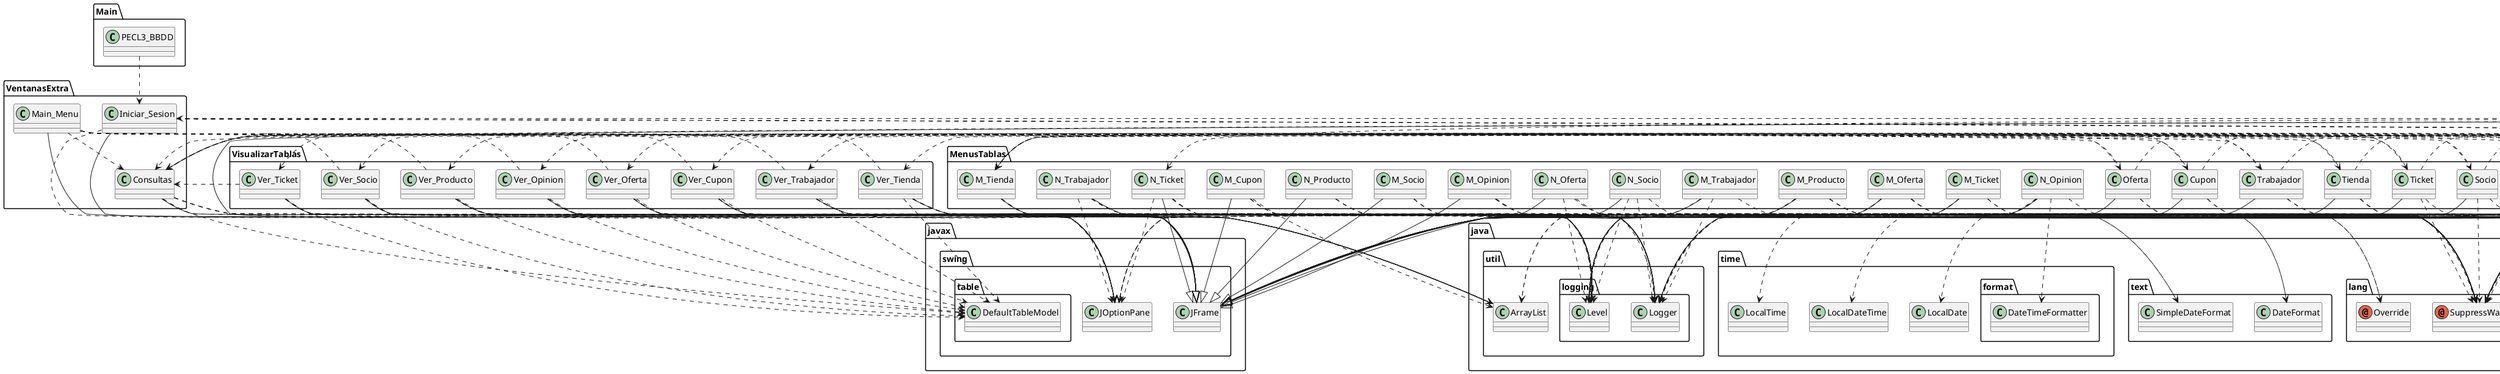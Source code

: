 @startuml
annotation java.lang.Override
annotation java.lang.SuppressWarnings
class Eliminar.Consulta_Ticket
class Eliminar.Devolver_Producto
class Eliminar.Vista_Cajero
class EliminarElementosTablas.E_Cupon
class EliminarElementosTablas.E_Oferta
class EliminarElementosTablas.E_Opinion
class EliminarElementosTablas.E_Producto
class EliminarElementosTablas.E_Socio
class EliminarElementosTablas.E_Ticket
class EliminarElementosTablas.E_Tienda
class EliminarElementosTablas.E_Trabajador
class Main.PECL3_BBDD
class MenusTablas.Cupon
class MenusTablas.M_Cupon
class MenusTablas.M_Oferta
class MenusTablas.M_Opinion
class MenusTablas.M_Producto
class MenusTablas.M_Socio
class MenusTablas.M_Ticket
class MenusTablas.M_Tienda
class MenusTablas.M_Trabajador
class MenusTablas.N_Cupon
class MenusTablas.N_Oferta
class MenusTablas.N_Opinion
class MenusTablas.N_Producto
class MenusTablas.N_Socio
class MenusTablas.N_Ticket
class MenusTablas.N_Tienda
class MenusTablas.N_Trabajador
class MenusTablas.Oferta
class MenusTablas.Opinion
class MenusTablas.Producto
class MenusTablas.Socio
class MenusTablas.Ticket
class MenusTablas.Tienda
class MenusTablas.Trabajador
class VentanasExtra.Consultas
class VentanasExtra.Iniciar_Sesion
class VentanasExtra.Main_Menu
class VisualizarTablas.Ver_Cupon
class VisualizarTablas.Ver_Oferta
class VisualizarTablas.Ver_Opinion
class VisualizarTablas.Ver_Producto
class VisualizarTablas.Ver_Socio
class VisualizarTablas.Ver_Ticket
class VisualizarTablas.Ver_Tienda
class VisualizarTablas.Ver_Trabajador
class java.sql.Connection
class java.sql.ResultSet
class java.sql.SQLException
class java.sql.Statement
class java.text.DateFormat
class java.text.SimpleDateFormat
class java.time.LocalDate
class java.time.LocalDateTime
class java.time.LocalTime
class java.time.format.DateTimeFormatter
class java.util.ArrayList
class java.util.logging.Level
class java.util.logging.Logger
class javax.swing.JFrame
class javax.swing.JOptionPane
class javax.swing.table.DefaultTableModel
Eliminar.Consulta_Ticket ..> java.lang.SuppressWarnings
Eliminar.Consulta_Ticket --|> javax.swing.JFrame
Eliminar.Devolver_Producto ..> java.lang.SuppressWarnings
Eliminar.Devolver_Producto --|> javax.swing.JFrame
Eliminar.Vista_Cajero ..> java.lang.SuppressWarnings
Eliminar.Vista_Cajero ..> Eliminar.Consulta_Ticket
Eliminar.Vista_Cajero ..> Eliminar.Devolver_Producto
Eliminar.Vista_Cajero ..> MenusTablas.N_Ticket
Eliminar.Vista_Cajero ..> VentanasExtra.Consultas
Eliminar.Vista_Cajero ..> VentanasExtra.Iniciar_Sesion
Eliminar.Vista_Cajero ..> java.sql.Connection
Eliminar.Vista_Cajero --|> javax.swing.JFrame
EliminarElementosTablas.E_Cupon ..> java.lang.SuppressWarnings
EliminarElementosTablas.E_Cupon ..> java.sql.Connection
EliminarElementosTablas.E_Cupon ..> java.sql.ResultSet
EliminarElementosTablas.E_Cupon ..> java.sql.SQLException
EliminarElementosTablas.E_Cupon ..> java.sql.Statement
EliminarElementosTablas.E_Cupon --|> javax.swing.JFrame
EliminarElementosTablas.E_Cupon ..> javax.swing.JOptionPane
EliminarElementosTablas.E_Oferta ..> java.lang.SuppressWarnings
EliminarElementosTablas.E_Oferta ..> java.sql.Connection
EliminarElementosTablas.E_Oferta ..> java.sql.ResultSet
EliminarElementosTablas.E_Oferta ..> java.sql.SQLException
EliminarElementosTablas.E_Oferta ..> java.sql.Statement
EliminarElementosTablas.E_Oferta --|> javax.swing.JFrame
EliminarElementosTablas.E_Oferta ..> javax.swing.JOptionPane
EliminarElementosTablas.E_Opinion ..> java.lang.SuppressWarnings
EliminarElementosTablas.E_Opinion ..> MenusTablas.M_Tienda
EliminarElementosTablas.E_Opinion ..> java.sql.Connection
EliminarElementosTablas.E_Opinion ..> java.sql.ResultSet
EliminarElementosTablas.E_Opinion ..> java.sql.SQLException
EliminarElementosTablas.E_Opinion ..> java.sql.Statement
EliminarElementosTablas.E_Opinion ..> java.util.logging.Level
EliminarElementosTablas.E_Opinion ..> java.util.logging.Logger
EliminarElementosTablas.E_Opinion --|> javax.swing.JFrame
EliminarElementosTablas.E_Producto ..> java.lang.SuppressWarnings
EliminarElementosTablas.E_Producto ..> MenusTablas.M_Tienda
EliminarElementosTablas.E_Producto ..> java.sql.Connection
EliminarElementosTablas.E_Producto ..> java.sql.ResultSet
EliminarElementosTablas.E_Producto ..> java.sql.SQLException
EliminarElementosTablas.E_Producto ..> java.sql.Statement
EliminarElementosTablas.E_Producto ..> java.util.logging.Level
EliminarElementosTablas.E_Producto ..> java.util.logging.Logger
EliminarElementosTablas.E_Producto --|> javax.swing.JFrame
EliminarElementosTablas.E_Socio ..> java.lang.SuppressWarnings
EliminarElementosTablas.E_Socio ..> MenusTablas.M_Tienda
EliminarElementosTablas.E_Socio ..> java.sql.Connection
EliminarElementosTablas.E_Socio ..> java.sql.ResultSet
EliminarElementosTablas.E_Socio ..> java.sql.SQLException
EliminarElementosTablas.E_Socio ..> java.sql.Statement
EliminarElementosTablas.E_Socio ..> java.util.logging.Level
EliminarElementosTablas.E_Socio ..> java.util.logging.Logger
EliminarElementosTablas.E_Socio --|> javax.swing.JFrame
EliminarElementosTablas.E_Ticket ..> java.lang.SuppressWarnings
EliminarElementosTablas.E_Ticket ..> MenusTablas.M_Tienda
EliminarElementosTablas.E_Ticket ..> java.sql.Connection
EliminarElementosTablas.E_Ticket ..> java.sql.ResultSet
EliminarElementosTablas.E_Ticket ..> java.sql.SQLException
EliminarElementosTablas.E_Ticket ..> java.sql.Statement
EliminarElementosTablas.E_Ticket ..> java.util.logging.Level
EliminarElementosTablas.E_Ticket ..> java.util.logging.Logger
EliminarElementosTablas.E_Ticket --|> javax.swing.JFrame
EliminarElementosTablas.E_Tienda ..> java.lang.SuppressWarnings
EliminarElementosTablas.E_Tienda ..> MenusTablas.M_Tienda
EliminarElementosTablas.E_Tienda ..> java.sql.Connection
EliminarElementosTablas.E_Tienda ..> java.sql.ResultSet
EliminarElementosTablas.E_Tienda ..> java.sql.SQLException
EliminarElementosTablas.E_Tienda ..> java.sql.Statement
EliminarElementosTablas.E_Tienda ..> java.util.logging.Level
EliminarElementosTablas.E_Tienda ..> java.util.logging.Logger
EliminarElementosTablas.E_Tienda --|> javax.swing.JFrame
EliminarElementosTablas.E_Trabajador ..> java.lang.SuppressWarnings
EliminarElementosTablas.E_Trabajador ..> MenusTablas.M_Tienda
EliminarElementosTablas.E_Trabajador ..> java.sql.Connection
EliminarElementosTablas.E_Trabajador ..> java.sql.ResultSet
EliminarElementosTablas.E_Trabajador ..> java.sql.SQLException
EliminarElementosTablas.E_Trabajador ..> java.sql.Statement
EliminarElementosTablas.E_Trabajador ..> java.util.logging.Level
EliminarElementosTablas.E_Trabajador ..> java.util.logging.Logger
EliminarElementosTablas.E_Trabajador --|> javax.swing.JFrame
Main.PECL3_BBDD ..> VentanasExtra.Iniciar_Sesion
MenusTablas.Cupon ..> java.lang.SuppressWarnings
MenusTablas.Cupon ..> EliminarElementosTablas.E_Cupon
MenusTablas.Cupon ..> VisualizarTablas.Ver_Cupon
MenusTablas.Cupon ..> java.sql.Connection
MenusTablas.Cupon --|> javax.swing.JFrame
MenusTablas.M_Cupon ..> java.lang.SuppressWarnings
MenusTablas.M_Cupon ..> java.util.ArrayList
MenusTablas.M_Cupon ..> java.util.logging.Level
MenusTablas.M_Cupon ..> java.util.logging.Logger
MenusTablas.M_Cupon --|> javax.swing.JFrame
MenusTablas.M_Oferta ..> java.lang.SuppressWarnings
MenusTablas.M_Oferta ..> java.text.DateFormat
MenusTablas.M_Oferta ..> java.text.SimpleDateFormat
MenusTablas.M_Oferta ..> java.util.ArrayList
MenusTablas.M_Oferta ..> java.util.logging.Level
MenusTablas.M_Oferta ..> java.util.logging.Logger
MenusTablas.M_Oferta --|> javax.swing.JFrame
MenusTablas.M_Opinion ..> java.lang.SuppressWarnings
MenusTablas.M_Opinion ..> java.util.logging.Level
MenusTablas.M_Opinion ..> java.util.logging.Logger
MenusTablas.M_Opinion --|> javax.swing.JFrame
MenusTablas.M_Producto ..> java.lang.SuppressWarnings
MenusTablas.M_Producto ..> java.text.DateFormat
MenusTablas.M_Producto ..> java.text.SimpleDateFormat
MenusTablas.M_Producto ..> java.util.ArrayList
MenusTablas.M_Producto ..> java.util.logging.Level
MenusTablas.M_Producto ..> java.util.logging.Logger
MenusTablas.M_Producto --|> javax.swing.JFrame
MenusTablas.M_Socio ..> java.lang.SuppressWarnings
MenusTablas.M_Socio ..> java.util.logging.Level
MenusTablas.M_Socio ..> java.util.logging.Logger
MenusTablas.M_Socio --|> javax.swing.JFrame
MenusTablas.M_Ticket ..> java.lang.Override
MenusTablas.M_Ticket ..> java.lang.SuppressWarnings
MenusTablas.M_Ticket ..> java.util.logging.Level
MenusTablas.M_Ticket ..> java.util.logging.Logger
MenusTablas.M_Ticket --|> javax.swing.JFrame
MenusTablas.M_Tienda ..> java.lang.SuppressWarnings
MenusTablas.M_Tienda ..> java.util.logging.Level
MenusTablas.M_Tienda ..> java.util.logging.Logger
MenusTablas.M_Tienda --|> javax.swing.JFrame
MenusTablas.M_Tienda ..> javax.swing.JOptionPane
MenusTablas.M_Trabajador ..> java.lang.SuppressWarnings
MenusTablas.M_Trabajador ..> java.util.logging.Level
MenusTablas.M_Trabajador ..> java.util.logging.Logger
MenusTablas.M_Trabajador --|> javax.swing.JFrame
MenusTablas.N_Cupon ..> java.lang.SuppressWarnings
MenusTablas.N_Cupon ..> java.sql.Connection
MenusTablas.N_Cupon ..> java.sql.ResultSet
MenusTablas.N_Cupon ..> java.sql.SQLException
MenusTablas.N_Cupon ..> java.sql.Statement
MenusTablas.N_Cupon ..> java.util.logging.Level
MenusTablas.N_Cupon ..> java.util.logging.Logger
MenusTablas.N_Cupon --|> javax.swing.JFrame
MenusTablas.N_Cupon ..> javax.swing.JOptionPane
MenusTablas.N_Oferta ..> java.lang.SuppressWarnings
MenusTablas.N_Oferta ..> java.util.logging.Level
MenusTablas.N_Oferta ..> java.util.logging.Logger
MenusTablas.N_Oferta --|> javax.swing.JFrame
MenusTablas.N_Opinion ..> java.lang.SuppressWarnings
MenusTablas.N_Opinion ..> java.time.LocalDate
MenusTablas.N_Opinion ..> java.time.LocalDateTime
MenusTablas.N_Opinion ..> java.time.LocalTime
MenusTablas.N_Opinion ..> java.time.format.DateTimeFormatter
MenusTablas.N_Opinion ..> java.util.logging.Level
MenusTablas.N_Opinion ..> java.util.logging.Logger
MenusTablas.N_Opinion --|> javax.swing.JFrame
MenusTablas.N_Producto ..> java.lang.SuppressWarnings
MenusTablas.N_Producto ..> java.util.logging.Level
MenusTablas.N_Producto ..> java.util.logging.Logger
MenusTablas.N_Producto --|> javax.swing.JFrame
MenusTablas.N_Socio ..> java.lang.SuppressWarnings
MenusTablas.N_Socio ..> java.util.logging.Level
MenusTablas.N_Socio ..> java.util.logging.Logger
MenusTablas.N_Socio --|> javax.swing.JFrame
MenusTablas.N_Ticket ..> java.lang.Override
MenusTablas.N_Ticket ..> java.lang.SuppressWarnings
MenusTablas.N_Ticket ..> java.util.logging.Level
MenusTablas.N_Ticket ..> java.util.logging.Logger
MenusTablas.N_Ticket --|> javax.swing.JFrame
MenusTablas.N_Ticket ..> javax.swing.JOptionPane
MenusTablas.N_Tienda ..> java.lang.SuppressWarnings
MenusTablas.N_Tienda ..> java.sql.Connection
MenusTablas.N_Tienda ..> java.sql.SQLException
MenusTablas.N_Tienda ..> java.sql.Statement
MenusTablas.N_Tienda --|> javax.swing.JFrame
MenusTablas.N_Tienda ..> javax.swing.JOptionPane
MenusTablas.N_Trabajador ..> java.lang.SuppressWarnings
MenusTablas.N_Trabajador ..> java.util.logging.Level
MenusTablas.N_Trabajador ..> java.util.logging.Logger
MenusTablas.N_Trabajador --|> javax.swing.JFrame
MenusTablas.N_Trabajador ..> javax.swing.JOptionPane
MenusTablas.Oferta ..> java.lang.SuppressWarnings
MenusTablas.Oferta ..> EliminarElementosTablas.E_Oferta
MenusTablas.Oferta ..> VisualizarTablas.Ver_Oferta
MenusTablas.Oferta ..> java.sql.Connection
MenusTablas.Oferta --|> javax.swing.JFrame
MenusTablas.Opinion ..> java.lang.SuppressWarnings
MenusTablas.Opinion ..> EliminarElementosTablas.E_Opinion
MenusTablas.Opinion ..> VisualizarTablas.Ver_Opinion
MenusTablas.Opinion ..> java.sql.Connection
MenusTablas.Opinion --|> javax.swing.JFrame
MenusTablas.Producto ..> java.lang.SuppressWarnings
MenusTablas.Producto ..> EliminarElementosTablas.E_Producto
MenusTablas.Producto ..> VisualizarTablas.Ver_Producto
MenusTablas.Producto ..> java.sql.Connection
MenusTablas.Producto --|> javax.swing.JFrame
MenusTablas.Socio ..> java.lang.SuppressWarnings
MenusTablas.Socio ..> EliminarElementosTablas.E_Socio
MenusTablas.Socio ..> VisualizarTablas.Ver_Socio
MenusTablas.Socio ..> java.sql.Connection
MenusTablas.Socio --|> javax.swing.JFrame
MenusTablas.Ticket ..> java.lang.SuppressWarnings
MenusTablas.Ticket ..> EliminarElementosTablas.E_Ticket
MenusTablas.Ticket ..> VisualizarTablas.Ver_Ticket
MenusTablas.Ticket ..> java.sql.Connection
MenusTablas.Ticket --|> javax.swing.JFrame
MenusTablas.Tienda ..> java.lang.SuppressWarnings
MenusTablas.Tienda ..> EliminarElementosTablas.E_Tienda
MenusTablas.Tienda ..> VisualizarTablas.Ver_Tienda
MenusTablas.Tienda ..> java.sql.Connection
MenusTablas.Tienda --|> javax.swing.JFrame
MenusTablas.Trabajador ..> java.lang.SuppressWarnings
MenusTablas.Trabajador ..> EliminarElementosTablas.E_Trabajador
MenusTablas.Trabajador ..> VisualizarTablas.Ver_Trabajador
MenusTablas.Trabajador ..> java.sql.Connection
MenusTablas.Trabajador --|> javax.swing.JFrame
VentanasExtra.Consultas ..> java.lang.SuppressWarnings
VentanasExtra.Consultas ..> java.util.ArrayList
VentanasExtra.Consultas ..> java.util.logging.Level
VentanasExtra.Consultas ..> java.util.logging.Logger
VentanasExtra.Consultas --|> javax.swing.JFrame
VentanasExtra.Consultas ..> javax.swing.JOptionPane
VentanasExtra.Consultas ..> javax.swing.table.DefaultTableModel
VentanasExtra.Iniciar_Sesion ..> java.lang.SuppressWarnings
VentanasExtra.Iniciar_Sesion ..> Eliminar.Vista_Cajero
VentanasExtra.Iniciar_Sesion ..> java.util.logging.Level
VentanasExtra.Iniciar_Sesion ..> java.util.logging.Logger
VentanasExtra.Iniciar_Sesion --|> javax.swing.JFrame
VentanasExtra.Iniciar_Sesion ..> javax.swing.JOptionPane
VentanasExtra.Main_Menu ..> java.lang.SuppressWarnings
VentanasExtra.Main_Menu ..> MenusTablas.Cupon
VentanasExtra.Main_Menu ..> MenusTablas.Oferta
VentanasExtra.Main_Menu ..> MenusTablas.Opinion
VentanasExtra.Main_Menu ..> MenusTablas.Producto
VentanasExtra.Main_Menu ..> MenusTablas.Socio
VentanasExtra.Main_Menu ..> MenusTablas.Ticket
VentanasExtra.Main_Menu ..> MenusTablas.Tienda
VentanasExtra.Main_Menu ..> MenusTablas.Trabajador
VentanasExtra.Main_Menu ..> VentanasExtra.Consultas
VentanasExtra.Main_Menu --|> javax.swing.JFrame
VisualizarTablas.Ver_Cupon ..> java.lang.SuppressWarnings
VisualizarTablas.Ver_Cupon ..> VentanasExtra.Consultas
VisualizarTablas.Ver_Cupon ..> java.util.ArrayList
VisualizarTablas.Ver_Cupon ..> java.util.logging.Level
VisualizarTablas.Ver_Cupon ..> java.util.logging.Logger
VisualizarTablas.Ver_Cupon --|> javax.swing.JFrame
VisualizarTablas.Ver_Cupon ..> javax.swing.JOptionPane
VisualizarTablas.Ver_Cupon ..> javax.swing.table.DefaultTableModel
VisualizarTablas.Ver_Oferta ..> java.lang.SuppressWarnings
VisualizarTablas.Ver_Oferta ..> VentanasExtra.Consultas
VisualizarTablas.Ver_Oferta ..> java.util.ArrayList
VisualizarTablas.Ver_Oferta ..> java.util.logging.Level
VisualizarTablas.Ver_Oferta ..> java.util.logging.Logger
VisualizarTablas.Ver_Oferta --|> javax.swing.JFrame
VisualizarTablas.Ver_Oferta ..> javax.swing.JOptionPane
VisualizarTablas.Ver_Oferta ..> javax.swing.table.DefaultTableModel
VisualizarTablas.Ver_Opinion ..> java.lang.SuppressWarnings
VisualizarTablas.Ver_Opinion ..> VentanasExtra.Consultas
VisualizarTablas.Ver_Opinion ..> java.util.ArrayList
VisualizarTablas.Ver_Opinion ..> java.util.logging.Level
VisualizarTablas.Ver_Opinion ..> java.util.logging.Logger
VisualizarTablas.Ver_Opinion --|> javax.swing.JFrame
VisualizarTablas.Ver_Opinion ..> javax.swing.JOptionPane
VisualizarTablas.Ver_Opinion ..> javax.swing.table.DefaultTableModel
VisualizarTablas.Ver_Producto ..> java.lang.SuppressWarnings
VisualizarTablas.Ver_Producto ..> VentanasExtra.Consultas
VisualizarTablas.Ver_Producto ..> java.util.ArrayList
VisualizarTablas.Ver_Producto ..> java.util.logging.Level
VisualizarTablas.Ver_Producto ..> java.util.logging.Logger
VisualizarTablas.Ver_Producto --|> javax.swing.JFrame
VisualizarTablas.Ver_Producto ..> javax.swing.JOptionPane
VisualizarTablas.Ver_Producto ..> javax.swing.table.DefaultTableModel
VisualizarTablas.Ver_Socio ..> java.lang.SuppressWarnings
VisualizarTablas.Ver_Socio ..> VentanasExtra.Consultas
VisualizarTablas.Ver_Socio ..> java.util.ArrayList
VisualizarTablas.Ver_Socio ..> java.util.logging.Level
VisualizarTablas.Ver_Socio ..> java.util.logging.Logger
VisualizarTablas.Ver_Socio --|> javax.swing.JFrame
VisualizarTablas.Ver_Socio ..> javax.swing.JOptionPane
VisualizarTablas.Ver_Socio ..> javax.swing.table.DefaultTableModel
VisualizarTablas.Ver_Ticket ..> java.lang.SuppressWarnings
VisualizarTablas.Ver_Ticket ..> VentanasExtra.Consultas
VisualizarTablas.Ver_Ticket ..> java.util.ArrayList
VisualizarTablas.Ver_Ticket ..> java.util.logging.Level
VisualizarTablas.Ver_Ticket ..> java.util.logging.Logger
VisualizarTablas.Ver_Ticket --|> javax.swing.JFrame
VisualizarTablas.Ver_Ticket ..> javax.swing.JOptionPane
VisualizarTablas.Ver_Ticket ..> javax.swing.table.DefaultTableModel
VisualizarTablas.Ver_Tienda ..> java.lang.SuppressWarnings
VisualizarTablas.Ver_Tienda ..> VentanasExtra.Consultas
VisualizarTablas.Ver_Tienda ..> java.util.ArrayList
VisualizarTablas.Ver_Tienda ..> java.util.logging.Level
VisualizarTablas.Ver_Tienda ..> java.util.logging.Logger
VisualizarTablas.Ver_Tienda --|> javax.swing.JFrame
VisualizarTablas.Ver_Tienda ..> javax.swing.JOptionPane
VisualizarTablas.Ver_Tienda ..> javax.swing.table.DefaultTableModel
VisualizarTablas.Ver_Trabajador ..> java.lang.SuppressWarnings
VisualizarTablas.Ver_Trabajador ..> VentanasExtra.Consultas
VisualizarTablas.Ver_Trabajador ..> java.util.ArrayList
VisualizarTablas.Ver_Trabajador ..> java.util.logging.Level
VisualizarTablas.Ver_Trabajador ..> java.util.logging.Logger
VisualizarTablas.Ver_Trabajador --|> javax.swing.JFrame
VisualizarTablas.Ver_Trabajador ..> javax.swing.JOptionPane
VisualizarTablas.Ver_Trabajador ..> javax.swing.table.DefaultTableModel
@enduml